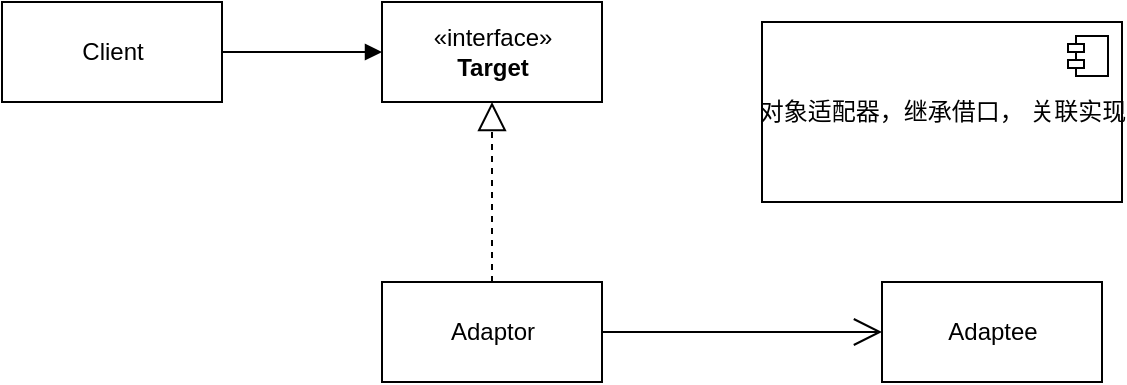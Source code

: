 <mxfile version="12.2.4" pages="1"><diagram id="zIGZ6qah_EhJophPPkl-" name="第 1 页"><mxGraphModel dx="714" dy="428" grid="1" gridSize="10" guides="1" tooltips="1" connect="1" arrows="1" fold="1" page="1" pageScale="1" pageWidth="827" pageHeight="1169" math="0" shadow="0"><root><mxCell id="0"/><mxCell id="1" parent="0"/><mxCell id="2" value="Adaptor" style="html=1;" parent="1" vertex="1"><mxGeometry x="190" y="250" width="110" height="50" as="geometry"/></mxCell><mxCell id="3" value="Adaptee" style="html=1;" parent="1" vertex="1"><mxGeometry x="440" y="250" width="110" height="50" as="geometry"/></mxCell><mxCell id="4" value="«interface»&lt;br&gt;&lt;b&gt;Target&lt;/b&gt;" style="html=1;" parent="1" vertex="1"><mxGeometry x="190" y="110" width="110" height="50" as="geometry"/></mxCell><mxCell id="5" value="Client" style="html=1;" parent="1" vertex="1"><mxGeometry y="110" width="110" height="50" as="geometry"/></mxCell><mxCell id="12" value="" style="html=1;verticalAlign=bottom;endArrow=block;exitX=1;exitY=0.5;exitDx=0;exitDy=0;entryX=0;entryY=0.5;entryDx=0;entryDy=0;" parent="1" source="5" target="4" edge="1"><mxGeometry width="80" relative="1" as="geometry"><mxPoint x="10" y="410" as="sourcePoint"/><mxPoint x="90" y="410" as="targetPoint"/></mxGeometry></mxCell><mxCell id="14" value="" style="endArrow=block;dashed=1;endFill=0;endSize=12;html=1;entryX=0.5;entryY=1;entryDx=0;entryDy=0;exitX=0.5;exitY=0;exitDx=0;exitDy=0;" parent="1" source="2" target="4" edge="1"><mxGeometry width="160" relative="1" as="geometry"><mxPoint x="10" y="410" as="sourcePoint"/><mxPoint x="170" y="410" as="targetPoint"/></mxGeometry></mxCell><mxCell id="15" value="" style="endArrow=open;endFill=1;endSize=12;html=1;entryX=0;entryY=0.5;entryDx=0;entryDy=0;exitX=1;exitY=0.5;exitDx=0;exitDy=0;" parent="1" source="2" target="3" edge="1"><mxGeometry width="160" relative="1" as="geometry"><mxPoint x="90" y="390" as="sourcePoint"/><mxPoint x="250" y="390" as="targetPoint"/></mxGeometry></mxCell><mxCell id="16" value="对象适配器，继承借口， 关联实现" style="html=1;" parent="1" vertex="1"><mxGeometry x="380" y="120" width="180" height="90" as="geometry"/></mxCell><mxCell id="17" value="" style="shape=component;jettyWidth=8;jettyHeight=4;" parent="16" vertex="1"><mxGeometry x="1" width="20" height="20" relative="1" as="geometry"><mxPoint x="-27" y="7" as="offset"/></mxGeometry></mxCell></root></mxGraphModel></diagram></mxfile>